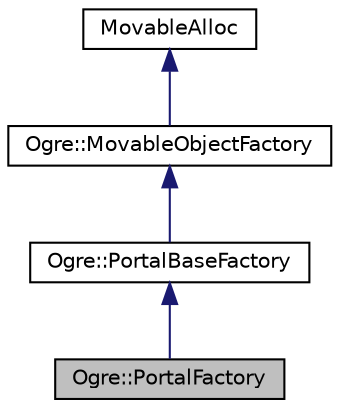 digraph "Ogre::PortalFactory"
{
  bgcolor="transparent";
  edge [fontname="Helvetica",fontsize="10",labelfontname="Helvetica",labelfontsize="10"];
  node [fontname="Helvetica",fontsize="10",shape=record];
  Node0 [label="Ogre::PortalFactory",height=0.2,width=0.4,color="black", fillcolor="grey75", style="filled", fontcolor="black"];
  Node1 -> Node0 [dir="back",color="midnightblue",fontsize="10",style="solid",fontname="Helvetica"];
  Node1 [label="Ogre::PortalBaseFactory",height=0.2,width=0.4,color="black",URL="$class_ogre_1_1_portal_base_factory.html",tooltip="Factory object for creating Portal instances. "];
  Node2 -> Node1 [dir="back",color="midnightblue",fontsize="10",style="solid",fontname="Helvetica"];
  Node2 [label="Ogre::MovableObjectFactory",height=0.2,width=0.4,color="black",URL="$class_ogre_1_1_movable_object_factory.html",tooltip="Interface definition for a factory class which produces a certain kind of MovableObject, and can be registered with Root in order to allow all clients to produce new instances of this object, integrated with the standard Ogre processing. "];
  Node3 -> Node2 [dir="back",color="midnightblue",fontsize="10",style="solid",fontname="Helvetica"];
  Node3 [label="MovableAlloc",height=0.2,width=0.4,color="black",URL="$class_ogre_1_1_allocated_object.html"];
}
